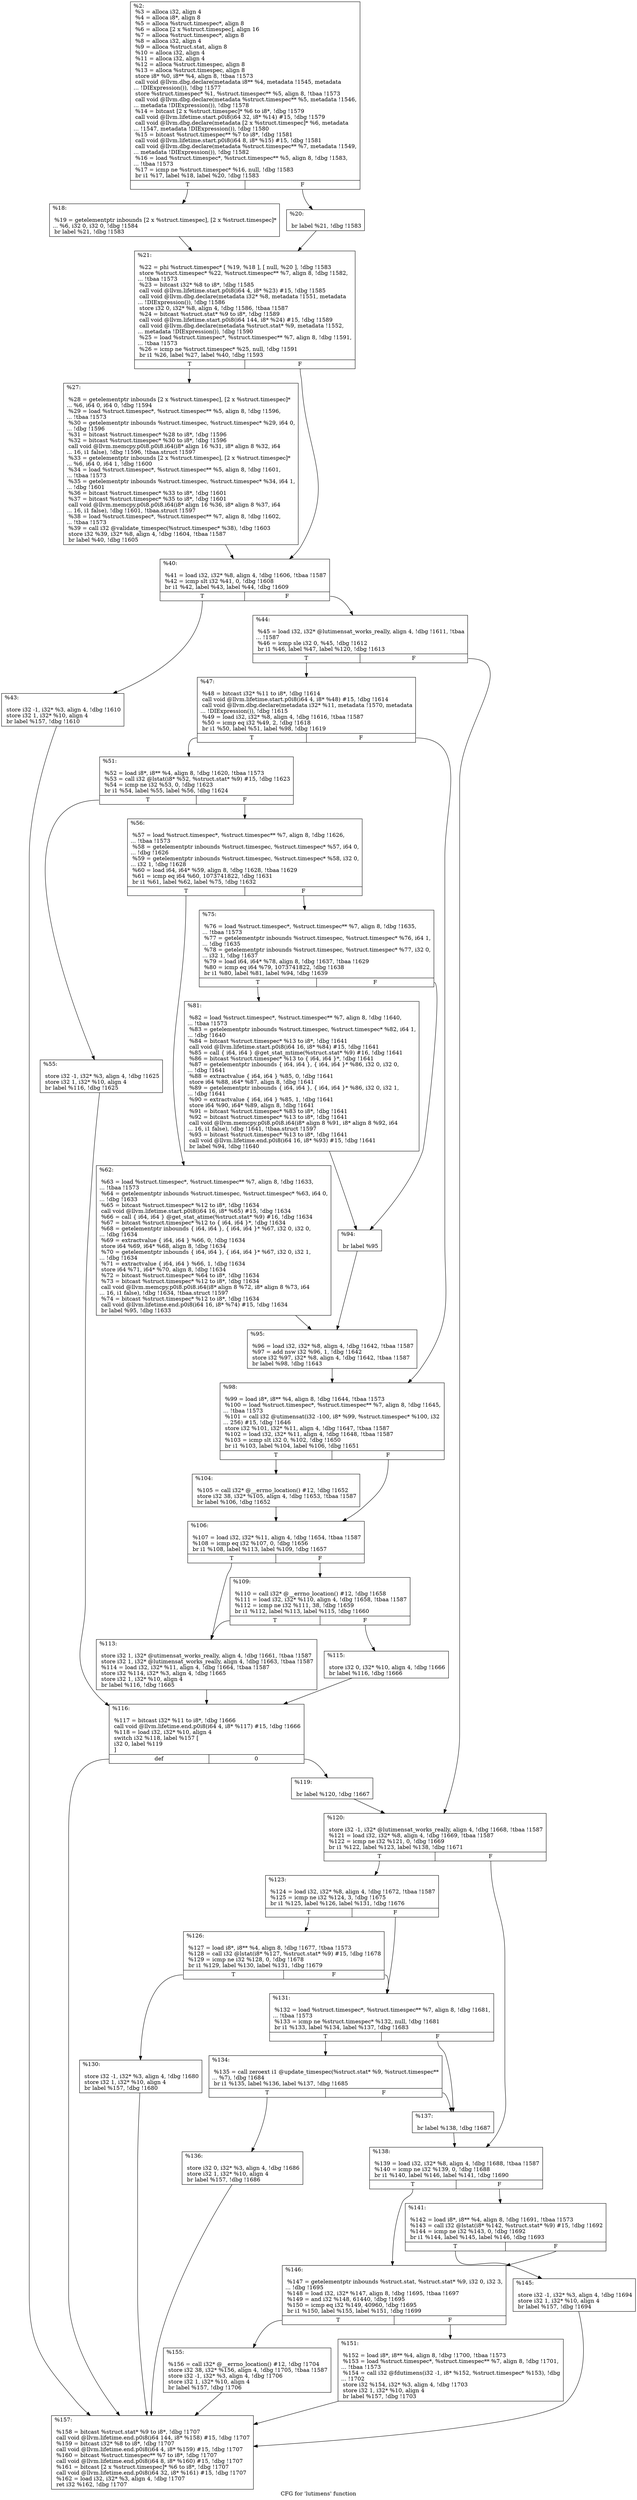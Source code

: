 digraph "CFG for 'lutimens' function" {
	label="CFG for 'lutimens' function";

	Node0x29adfe0 [shape=record,label="{%2:\l  %3 = alloca i32, align 4\l  %4 = alloca i8*, align 8\l  %5 = alloca %struct.timespec*, align 8\l  %6 = alloca [2 x %struct.timespec], align 16\l  %7 = alloca %struct.timespec*, align 8\l  %8 = alloca i32, align 4\l  %9 = alloca %struct.stat, align 8\l  %10 = alloca i32, align 4\l  %11 = alloca i32, align 4\l  %12 = alloca %struct.timespec, align 8\l  %13 = alloca %struct.timespec, align 8\l  store i8* %0, i8** %4, align 8, !tbaa !1573\l  call void @llvm.dbg.declare(metadata i8** %4, metadata !1545, metadata\l... !DIExpression()), !dbg !1577\l  store %struct.timespec* %1, %struct.timespec** %5, align 8, !tbaa !1573\l  call void @llvm.dbg.declare(metadata %struct.timespec** %5, metadata !1546,\l... metadata !DIExpression()), !dbg !1578\l  %14 = bitcast [2 x %struct.timespec]* %6 to i8*, !dbg !1579\l  call void @llvm.lifetime.start.p0i8(i64 32, i8* %14) #15, !dbg !1579\l  call void @llvm.dbg.declare(metadata [2 x %struct.timespec]* %6, metadata\l... !1547, metadata !DIExpression()), !dbg !1580\l  %15 = bitcast %struct.timespec** %7 to i8*, !dbg !1581\l  call void @llvm.lifetime.start.p0i8(i64 8, i8* %15) #15, !dbg !1581\l  call void @llvm.dbg.declare(metadata %struct.timespec** %7, metadata !1549,\l... metadata !DIExpression()), !dbg !1582\l  %16 = load %struct.timespec*, %struct.timespec** %5, align 8, !dbg !1583,\l... !tbaa !1573\l  %17 = icmp ne %struct.timespec* %16, null, !dbg !1583\l  br i1 %17, label %18, label %20, !dbg !1583\l|{<s0>T|<s1>F}}"];
	Node0x29adfe0:s0 -> Node0x29ae9d0;
	Node0x29adfe0:s1 -> Node0x29aea20;
	Node0x29ae9d0 [shape=record,label="{%18:\l\l  %19 = getelementptr inbounds [2 x %struct.timespec], [2 x %struct.timespec]*\l... %6, i32 0, i32 0, !dbg !1584\l  br label %21, !dbg !1583\l}"];
	Node0x29ae9d0 -> Node0x29aea70;
	Node0x29aea20 [shape=record,label="{%20:\l\l  br label %21, !dbg !1583\l}"];
	Node0x29aea20 -> Node0x29aea70;
	Node0x29aea70 [shape=record,label="{%21:\l\l  %22 = phi %struct.timespec* [ %19, %18 ], [ null, %20 ], !dbg !1583\l  store %struct.timespec* %22, %struct.timespec** %7, align 8, !dbg !1582,\l... !tbaa !1573\l  %23 = bitcast i32* %8 to i8*, !dbg !1585\l  call void @llvm.lifetime.start.p0i8(i64 4, i8* %23) #15, !dbg !1585\l  call void @llvm.dbg.declare(metadata i32* %8, metadata !1551, metadata\l... !DIExpression()), !dbg !1586\l  store i32 0, i32* %8, align 4, !dbg !1586, !tbaa !1587\l  %24 = bitcast %struct.stat* %9 to i8*, !dbg !1589\l  call void @llvm.lifetime.start.p0i8(i64 144, i8* %24) #15, !dbg !1589\l  call void @llvm.dbg.declare(metadata %struct.stat* %9, metadata !1552,\l... metadata !DIExpression()), !dbg !1590\l  %25 = load %struct.timespec*, %struct.timespec** %7, align 8, !dbg !1591,\l... !tbaa !1573\l  %26 = icmp ne %struct.timespec* %25, null, !dbg !1591\l  br i1 %26, label %27, label %40, !dbg !1593\l|{<s0>T|<s1>F}}"];
	Node0x29aea70:s0 -> Node0x29aeac0;
	Node0x29aea70:s1 -> Node0x29aeb10;
	Node0x29aeac0 [shape=record,label="{%27:\l\l  %28 = getelementptr inbounds [2 x %struct.timespec], [2 x %struct.timespec]*\l... %6, i64 0, i64 0, !dbg !1594\l  %29 = load %struct.timespec*, %struct.timespec** %5, align 8, !dbg !1596,\l... !tbaa !1573\l  %30 = getelementptr inbounds %struct.timespec, %struct.timespec* %29, i64 0,\l... !dbg !1596\l  %31 = bitcast %struct.timespec* %28 to i8*, !dbg !1596\l  %32 = bitcast %struct.timespec* %30 to i8*, !dbg !1596\l  call void @llvm.memcpy.p0i8.p0i8.i64(i8* align 16 %31, i8* align 8 %32, i64\l... 16, i1 false), !dbg !1596, !tbaa.struct !1597\l  %33 = getelementptr inbounds [2 x %struct.timespec], [2 x %struct.timespec]*\l... %6, i64 0, i64 1, !dbg !1600\l  %34 = load %struct.timespec*, %struct.timespec** %5, align 8, !dbg !1601,\l... !tbaa !1573\l  %35 = getelementptr inbounds %struct.timespec, %struct.timespec* %34, i64 1,\l... !dbg !1601\l  %36 = bitcast %struct.timespec* %33 to i8*, !dbg !1601\l  %37 = bitcast %struct.timespec* %35 to i8*, !dbg !1601\l  call void @llvm.memcpy.p0i8.p0i8.i64(i8* align 16 %36, i8* align 8 %37, i64\l... 16, i1 false), !dbg !1601, !tbaa.struct !1597\l  %38 = load %struct.timespec*, %struct.timespec** %7, align 8, !dbg !1602,\l... !tbaa !1573\l  %39 = call i32 @validate_timespec(%struct.timespec* %38), !dbg !1603\l  store i32 %39, i32* %8, align 4, !dbg !1604, !tbaa !1587\l  br label %40, !dbg !1605\l}"];
	Node0x29aeac0 -> Node0x29aeb10;
	Node0x29aeb10 [shape=record,label="{%40:\l\l  %41 = load i32, i32* %8, align 4, !dbg !1606, !tbaa !1587\l  %42 = icmp slt i32 %41, 0, !dbg !1608\l  br i1 %42, label %43, label %44, !dbg !1609\l|{<s0>T|<s1>F}}"];
	Node0x29aeb10:s0 -> Node0x29aeb60;
	Node0x29aeb10:s1 -> Node0x29aebb0;
	Node0x29aeb60 [shape=record,label="{%43:\l\l  store i32 -1, i32* %3, align 4, !dbg !1610\l  store i32 1, i32* %10, align 4\l  br label %157, !dbg !1610\l}"];
	Node0x29aeb60 -> Node0x29af5b0;
	Node0x29aebb0 [shape=record,label="{%44:\l\l  %45 = load i32, i32* @lutimensat_works_really, align 4, !dbg !1611, !tbaa\l... !1587\l  %46 = icmp sle i32 0, %45, !dbg !1612\l  br i1 %46, label %47, label %120, !dbg !1613\l|{<s0>T|<s1>F}}"];
	Node0x29aebb0:s0 -> Node0x29aec00;
	Node0x29aebb0:s1 -> Node0x29af150;
	Node0x29aec00 [shape=record,label="{%47:\l\l  %48 = bitcast i32* %11 to i8*, !dbg !1614\l  call void @llvm.lifetime.start.p0i8(i64 4, i8* %48) #15, !dbg !1614\l  call void @llvm.dbg.declare(metadata i32* %11, metadata !1570, metadata\l... !DIExpression()), !dbg !1615\l  %49 = load i32, i32* %8, align 4, !dbg !1616, !tbaa !1587\l  %50 = icmp eq i32 %49, 2, !dbg !1618\l  br i1 %50, label %51, label %98, !dbg !1619\l|{<s0>T|<s1>F}}"];
	Node0x29aec00:s0 -> Node0x29aec50;
	Node0x29aec00:s1 -> Node0x29aeed0;
	Node0x29aec50 [shape=record,label="{%51:\l\l  %52 = load i8*, i8** %4, align 8, !dbg !1620, !tbaa !1573\l  %53 = call i32 @lstat(i8* %52, %struct.stat* %9) #15, !dbg !1623\l  %54 = icmp ne i32 %53, 0, !dbg !1623\l  br i1 %54, label %55, label %56, !dbg !1624\l|{<s0>T|<s1>F}}"];
	Node0x29aec50:s0 -> Node0x29aeca0;
	Node0x29aec50:s1 -> Node0x29aecf0;
	Node0x29aeca0 [shape=record,label="{%55:\l\l  store i32 -1, i32* %3, align 4, !dbg !1625\l  store i32 1, i32* %10, align 4\l  br label %116, !dbg !1625\l}"];
	Node0x29aeca0 -> Node0x29af0b0;
	Node0x29aecf0 [shape=record,label="{%56:\l\l  %57 = load %struct.timespec*, %struct.timespec** %7, align 8, !dbg !1626,\l... !tbaa !1573\l  %58 = getelementptr inbounds %struct.timespec, %struct.timespec* %57, i64 0,\l... !dbg !1626\l  %59 = getelementptr inbounds %struct.timespec, %struct.timespec* %58, i32 0,\l... i32 1, !dbg !1628\l  %60 = load i64, i64* %59, align 8, !dbg !1628, !tbaa !1629\l  %61 = icmp eq i64 %60, 1073741822, !dbg !1631\l  br i1 %61, label %62, label %75, !dbg !1632\l|{<s0>T|<s1>F}}"];
	Node0x29aecf0:s0 -> Node0x29aed40;
	Node0x29aecf0:s1 -> Node0x29aed90;
	Node0x29aed40 [shape=record,label="{%62:\l\l  %63 = load %struct.timespec*, %struct.timespec** %7, align 8, !dbg !1633,\l... !tbaa !1573\l  %64 = getelementptr inbounds %struct.timespec, %struct.timespec* %63, i64 0,\l... !dbg !1633\l  %65 = bitcast %struct.timespec* %12 to i8*, !dbg !1634\l  call void @llvm.lifetime.start.p0i8(i64 16, i8* %65) #15, !dbg !1634\l  %66 = call \{ i64, i64 \} @get_stat_atime(%struct.stat* %9) #16, !dbg !1634\l  %67 = bitcast %struct.timespec* %12 to \{ i64, i64 \}*, !dbg !1634\l  %68 = getelementptr inbounds \{ i64, i64 \}, \{ i64, i64 \}* %67, i32 0, i32 0,\l... !dbg !1634\l  %69 = extractvalue \{ i64, i64 \} %66, 0, !dbg !1634\l  store i64 %69, i64* %68, align 8, !dbg !1634\l  %70 = getelementptr inbounds \{ i64, i64 \}, \{ i64, i64 \}* %67, i32 0, i32 1,\l... !dbg !1634\l  %71 = extractvalue \{ i64, i64 \} %66, 1, !dbg !1634\l  store i64 %71, i64* %70, align 8, !dbg !1634\l  %72 = bitcast %struct.timespec* %64 to i8*, !dbg !1634\l  %73 = bitcast %struct.timespec* %12 to i8*, !dbg !1634\l  call void @llvm.memcpy.p0i8.p0i8.i64(i8* align 8 %72, i8* align 8 %73, i64\l... 16, i1 false), !dbg !1634, !tbaa.struct !1597\l  %74 = bitcast %struct.timespec* %12 to i8*, !dbg !1634\l  call void @llvm.lifetime.end.p0i8(i64 16, i8* %74) #15, !dbg !1634\l  br label %95, !dbg !1633\l}"];
	Node0x29aed40 -> Node0x29aee80;
	Node0x29aed90 [shape=record,label="{%75:\l\l  %76 = load %struct.timespec*, %struct.timespec** %7, align 8, !dbg !1635,\l... !tbaa !1573\l  %77 = getelementptr inbounds %struct.timespec, %struct.timespec* %76, i64 1,\l... !dbg !1635\l  %78 = getelementptr inbounds %struct.timespec, %struct.timespec* %77, i32 0,\l... i32 1, !dbg !1637\l  %79 = load i64, i64* %78, align 8, !dbg !1637, !tbaa !1629\l  %80 = icmp eq i64 %79, 1073741822, !dbg !1638\l  br i1 %80, label %81, label %94, !dbg !1639\l|{<s0>T|<s1>F}}"];
	Node0x29aed90:s0 -> Node0x29aede0;
	Node0x29aed90:s1 -> Node0x29aee30;
	Node0x29aede0 [shape=record,label="{%81:\l\l  %82 = load %struct.timespec*, %struct.timespec** %7, align 8, !dbg !1640,\l... !tbaa !1573\l  %83 = getelementptr inbounds %struct.timespec, %struct.timespec* %82, i64 1,\l... !dbg !1640\l  %84 = bitcast %struct.timespec* %13 to i8*, !dbg !1641\l  call void @llvm.lifetime.start.p0i8(i64 16, i8* %84) #15, !dbg !1641\l  %85 = call \{ i64, i64 \} @get_stat_mtime(%struct.stat* %9) #16, !dbg !1641\l  %86 = bitcast %struct.timespec* %13 to \{ i64, i64 \}*, !dbg !1641\l  %87 = getelementptr inbounds \{ i64, i64 \}, \{ i64, i64 \}* %86, i32 0, i32 0,\l... !dbg !1641\l  %88 = extractvalue \{ i64, i64 \} %85, 0, !dbg !1641\l  store i64 %88, i64* %87, align 8, !dbg !1641\l  %89 = getelementptr inbounds \{ i64, i64 \}, \{ i64, i64 \}* %86, i32 0, i32 1,\l... !dbg !1641\l  %90 = extractvalue \{ i64, i64 \} %85, 1, !dbg !1641\l  store i64 %90, i64* %89, align 8, !dbg !1641\l  %91 = bitcast %struct.timespec* %83 to i8*, !dbg !1641\l  %92 = bitcast %struct.timespec* %13 to i8*, !dbg !1641\l  call void @llvm.memcpy.p0i8.p0i8.i64(i8* align 8 %91, i8* align 8 %92, i64\l... 16, i1 false), !dbg !1641, !tbaa.struct !1597\l  %93 = bitcast %struct.timespec* %13 to i8*, !dbg !1641\l  call void @llvm.lifetime.end.p0i8(i64 16, i8* %93) #15, !dbg !1641\l  br label %94, !dbg !1640\l}"];
	Node0x29aede0 -> Node0x29aee30;
	Node0x29aee30 [shape=record,label="{%94:\l\l  br label %95\l}"];
	Node0x29aee30 -> Node0x29aee80;
	Node0x29aee80 [shape=record,label="{%95:\l\l  %96 = load i32, i32* %8, align 4, !dbg !1642, !tbaa !1587\l  %97 = add nsw i32 %96, 1, !dbg !1642\l  store i32 %97, i32* %8, align 4, !dbg !1642, !tbaa !1587\l  br label %98, !dbg !1643\l}"];
	Node0x29aee80 -> Node0x29aeed0;
	Node0x29aeed0 [shape=record,label="{%98:\l\l  %99 = load i8*, i8** %4, align 8, !dbg !1644, !tbaa !1573\l  %100 = load %struct.timespec*, %struct.timespec** %7, align 8, !dbg !1645,\l... !tbaa !1573\l  %101 = call i32 @utimensat(i32 -100, i8* %99, %struct.timespec* %100, i32\l... 256) #15, !dbg !1646\l  store i32 %101, i32* %11, align 4, !dbg !1647, !tbaa !1587\l  %102 = load i32, i32* %11, align 4, !dbg !1648, !tbaa !1587\l  %103 = icmp slt i32 0, %102, !dbg !1650\l  br i1 %103, label %104, label %106, !dbg !1651\l|{<s0>T|<s1>F}}"];
	Node0x29aeed0:s0 -> Node0x29aef20;
	Node0x29aeed0:s1 -> Node0x29aef70;
	Node0x29aef20 [shape=record,label="{%104:\l\l  %105 = call i32* @__errno_location() #12, !dbg !1652\l  store i32 38, i32* %105, align 4, !dbg !1653, !tbaa !1587\l  br label %106, !dbg !1652\l}"];
	Node0x29aef20 -> Node0x29aef70;
	Node0x29aef70 [shape=record,label="{%106:\l\l  %107 = load i32, i32* %11, align 4, !dbg !1654, !tbaa !1587\l  %108 = icmp eq i32 %107, 0, !dbg !1656\l  br i1 %108, label %113, label %109, !dbg !1657\l|{<s0>T|<s1>F}}"];
	Node0x29aef70:s0 -> Node0x29af010;
	Node0x29aef70:s1 -> Node0x29aefc0;
	Node0x29aefc0 [shape=record,label="{%109:\l\l  %110 = call i32* @__errno_location() #12, !dbg !1658\l  %111 = load i32, i32* %110, align 4, !dbg !1658, !tbaa !1587\l  %112 = icmp ne i32 %111, 38, !dbg !1659\l  br i1 %112, label %113, label %115, !dbg !1660\l|{<s0>T|<s1>F}}"];
	Node0x29aefc0:s0 -> Node0x29af010;
	Node0x29aefc0:s1 -> Node0x29af060;
	Node0x29af010 [shape=record,label="{%113:\l\l  store i32 1, i32* @utimensat_works_really, align 4, !dbg !1661, !tbaa !1587\l  store i32 1, i32* @lutimensat_works_really, align 4, !dbg !1663, !tbaa !1587\l  %114 = load i32, i32* %11, align 4, !dbg !1664, !tbaa !1587\l  store i32 %114, i32* %3, align 4, !dbg !1665\l  store i32 1, i32* %10, align 4\l  br label %116, !dbg !1665\l}"];
	Node0x29af010 -> Node0x29af0b0;
	Node0x29af060 [shape=record,label="{%115:\l\l  store i32 0, i32* %10, align 4, !dbg !1666\l  br label %116, !dbg !1666\l}"];
	Node0x29af060 -> Node0x29af0b0;
	Node0x29af0b0 [shape=record,label="{%116:\l\l  %117 = bitcast i32* %11 to i8*, !dbg !1666\l  call void @llvm.lifetime.end.p0i8(i64 4, i8* %117) #15, !dbg !1666\l  %118 = load i32, i32* %10, align 4\l  switch i32 %118, label %157 [\l    i32 0, label %119\l  ]\l|{<s0>def|<s1>0}}"];
	Node0x29af0b0:s0 -> Node0x29af5b0;
	Node0x29af0b0:s1 -> Node0x29af100;
	Node0x29af100 [shape=record,label="{%119:\l\l  br label %120, !dbg !1667\l}"];
	Node0x29af100 -> Node0x29af150;
	Node0x29af150 [shape=record,label="{%120:\l\l  store i32 -1, i32* @lutimensat_works_really, align 4, !dbg !1668, !tbaa !1587\l  %121 = load i32, i32* %8, align 4, !dbg !1669, !tbaa !1587\l  %122 = icmp ne i32 %121, 0, !dbg !1669\l  br i1 %122, label %123, label %138, !dbg !1671\l|{<s0>T|<s1>F}}"];
	Node0x29af150:s0 -> Node0x29af1a0;
	Node0x29af150:s1 -> Node0x29af3d0;
	Node0x29af1a0 [shape=record,label="{%123:\l\l  %124 = load i32, i32* %8, align 4, !dbg !1672, !tbaa !1587\l  %125 = icmp ne i32 %124, 3, !dbg !1675\l  br i1 %125, label %126, label %131, !dbg !1676\l|{<s0>T|<s1>F}}"];
	Node0x29af1a0:s0 -> Node0x29af1f0;
	Node0x29af1a0:s1 -> Node0x29af290;
	Node0x29af1f0 [shape=record,label="{%126:\l\l  %127 = load i8*, i8** %4, align 8, !dbg !1677, !tbaa !1573\l  %128 = call i32 @lstat(i8* %127, %struct.stat* %9) #15, !dbg !1678\l  %129 = icmp ne i32 %128, 0, !dbg !1678\l  br i1 %129, label %130, label %131, !dbg !1679\l|{<s0>T|<s1>F}}"];
	Node0x29af1f0:s0 -> Node0x29af240;
	Node0x29af1f0:s1 -> Node0x29af290;
	Node0x29af240 [shape=record,label="{%130:\l\l  store i32 -1, i32* %3, align 4, !dbg !1680\l  store i32 1, i32* %10, align 4\l  br label %157, !dbg !1680\l}"];
	Node0x29af240 -> Node0x29af5b0;
	Node0x29af290 [shape=record,label="{%131:\l\l  %132 = load %struct.timespec*, %struct.timespec** %7, align 8, !dbg !1681,\l... !tbaa !1573\l  %133 = icmp ne %struct.timespec* %132, null, !dbg !1681\l  br i1 %133, label %134, label %137, !dbg !1683\l|{<s0>T|<s1>F}}"];
	Node0x29af290:s0 -> Node0x29af2e0;
	Node0x29af290:s1 -> Node0x29af380;
	Node0x29af2e0 [shape=record,label="{%134:\l\l  %135 = call zeroext i1 @update_timespec(%struct.stat* %9, %struct.timespec**\l... %7), !dbg !1684\l  br i1 %135, label %136, label %137, !dbg !1685\l|{<s0>T|<s1>F}}"];
	Node0x29af2e0:s0 -> Node0x29af330;
	Node0x29af2e0:s1 -> Node0x29af380;
	Node0x29af330 [shape=record,label="{%136:\l\l  store i32 0, i32* %3, align 4, !dbg !1686\l  store i32 1, i32* %10, align 4\l  br label %157, !dbg !1686\l}"];
	Node0x29af330 -> Node0x29af5b0;
	Node0x29af380 [shape=record,label="{%137:\l\l  br label %138, !dbg !1687\l}"];
	Node0x29af380 -> Node0x29af3d0;
	Node0x29af3d0 [shape=record,label="{%138:\l\l  %139 = load i32, i32* %8, align 4, !dbg !1688, !tbaa !1587\l  %140 = icmp ne i32 %139, 0, !dbg !1688\l  br i1 %140, label %146, label %141, !dbg !1690\l|{<s0>T|<s1>F}}"];
	Node0x29af3d0:s0 -> Node0x29af4c0;
	Node0x29af3d0:s1 -> Node0x29af420;
	Node0x29af420 [shape=record,label="{%141:\l\l  %142 = load i8*, i8** %4, align 8, !dbg !1691, !tbaa !1573\l  %143 = call i32 @lstat(i8* %142, %struct.stat* %9) #15, !dbg !1692\l  %144 = icmp ne i32 %143, 0, !dbg !1692\l  br i1 %144, label %145, label %146, !dbg !1693\l|{<s0>T|<s1>F}}"];
	Node0x29af420:s0 -> Node0x29af470;
	Node0x29af420:s1 -> Node0x29af4c0;
	Node0x29af470 [shape=record,label="{%145:\l\l  store i32 -1, i32* %3, align 4, !dbg !1694\l  store i32 1, i32* %10, align 4\l  br label %157, !dbg !1694\l}"];
	Node0x29af470 -> Node0x29af5b0;
	Node0x29af4c0 [shape=record,label="{%146:\l\l  %147 = getelementptr inbounds %struct.stat, %struct.stat* %9, i32 0, i32 3,\l... !dbg !1695\l  %148 = load i32, i32* %147, align 8, !dbg !1695, !tbaa !1697\l  %149 = and i32 %148, 61440, !dbg !1695\l  %150 = icmp eq i32 %149, 40960, !dbg !1695\l  br i1 %150, label %155, label %151, !dbg !1699\l|{<s0>T|<s1>F}}"];
	Node0x29af4c0:s0 -> Node0x29af560;
	Node0x29af4c0:s1 -> Node0x29af510;
	Node0x29af510 [shape=record,label="{%151:\l\l  %152 = load i8*, i8** %4, align 8, !dbg !1700, !tbaa !1573\l  %153 = load %struct.timespec*, %struct.timespec** %7, align 8, !dbg !1701,\l... !tbaa !1573\l  %154 = call i32 @fdutimens(i32 -1, i8* %152, %struct.timespec* %153), !dbg\l... !1702\l  store i32 %154, i32* %3, align 4, !dbg !1703\l  store i32 1, i32* %10, align 4\l  br label %157, !dbg !1703\l}"];
	Node0x29af510 -> Node0x29af5b0;
	Node0x29af560 [shape=record,label="{%155:\l\l  %156 = call i32* @__errno_location() #12, !dbg !1704\l  store i32 38, i32* %156, align 4, !dbg !1705, !tbaa !1587\l  store i32 -1, i32* %3, align 4, !dbg !1706\l  store i32 1, i32* %10, align 4\l  br label %157, !dbg !1706\l}"];
	Node0x29af560 -> Node0x29af5b0;
	Node0x29af5b0 [shape=record,label="{%157:\l\l  %158 = bitcast %struct.stat* %9 to i8*, !dbg !1707\l  call void @llvm.lifetime.end.p0i8(i64 144, i8* %158) #15, !dbg !1707\l  %159 = bitcast i32* %8 to i8*, !dbg !1707\l  call void @llvm.lifetime.end.p0i8(i64 4, i8* %159) #15, !dbg !1707\l  %160 = bitcast %struct.timespec** %7 to i8*, !dbg !1707\l  call void @llvm.lifetime.end.p0i8(i64 8, i8* %160) #15, !dbg !1707\l  %161 = bitcast [2 x %struct.timespec]* %6 to i8*, !dbg !1707\l  call void @llvm.lifetime.end.p0i8(i64 32, i8* %161) #15, !dbg !1707\l  %162 = load i32, i32* %3, align 4, !dbg !1707\l  ret i32 %162, !dbg !1707\l}"];
}
